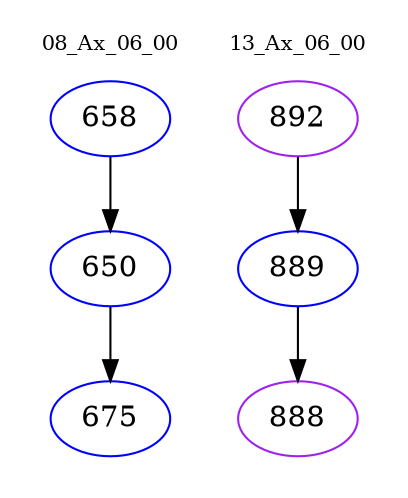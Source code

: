 digraph{
subgraph cluster_0 {
color = white
label = "08_Ax_06_00";
fontsize=10;
T0_658 [label="658", color="blue"]
T0_658 -> T0_650 [color="black"]
T0_650 [label="650", color="blue"]
T0_650 -> T0_675 [color="black"]
T0_675 [label="675", color="blue"]
}
subgraph cluster_1 {
color = white
label = "13_Ax_06_00";
fontsize=10;
T1_892 [label="892", color="purple"]
T1_892 -> T1_889 [color="black"]
T1_889 [label="889", color="blue"]
T1_889 -> T1_888 [color="black"]
T1_888 [label="888", color="purple"]
}
}

